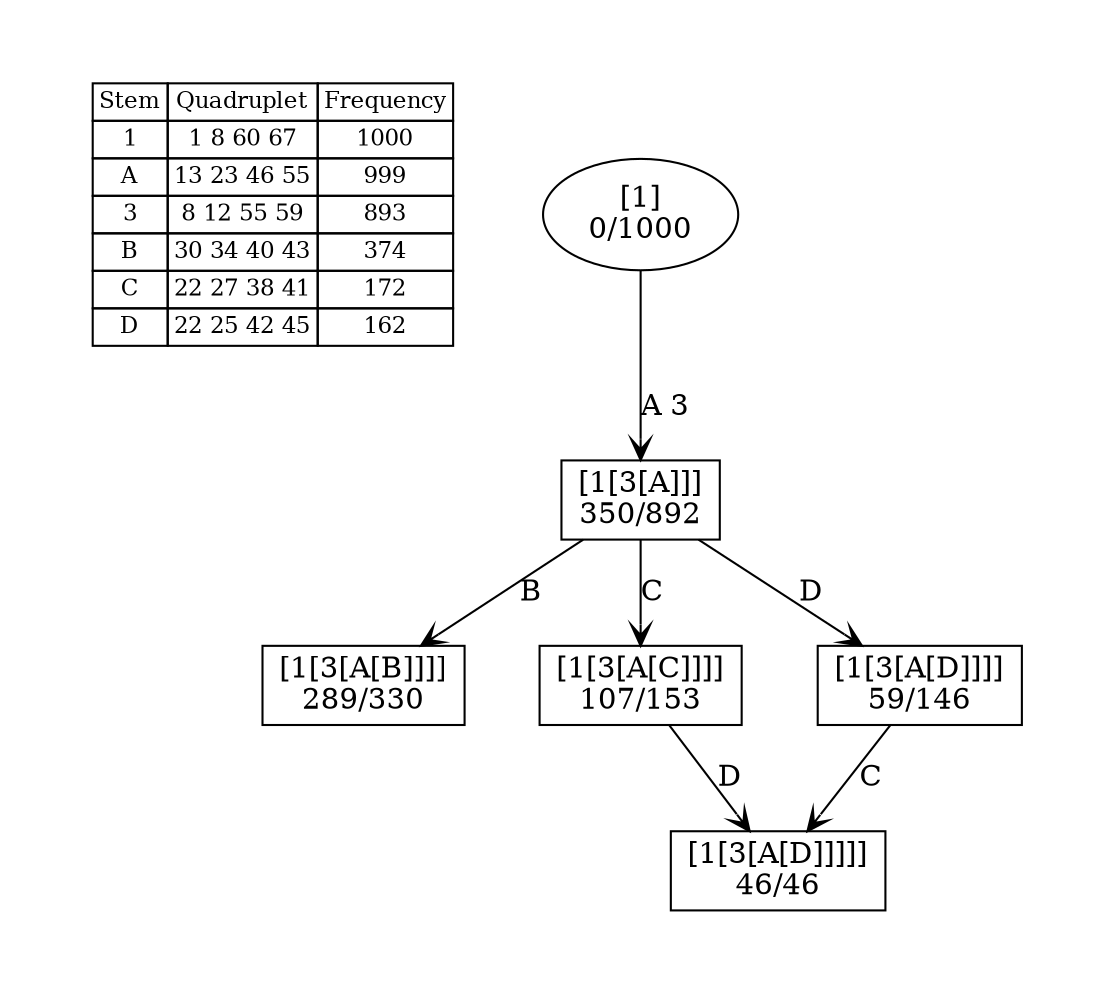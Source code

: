 digraph G {
	pad = 0.5;
	nodesep = 0.5;
"legend" [label = < <table border="0" cellborder="1" cellspacing="0"><tr><td>Stem</td><td>Quadruplet</td><td>Frequency</td></tr>
<tr><td>1</td><td>1 8 60 67</td><td>1000</td></tr>
<tr><td>A</td><td>13 23 46 55</td><td>999</td></tr>
<tr><td>3</td><td>8 12 55 59</td><td>893</td></tr>
<tr><td>B</td><td>30 34 40 43</td><td>374</td></tr>
<tr><td>C</td><td>22 27 38 41</td><td>172</td></tr>
<tr><td>D</td><td>22 25 42 45</td><td>162</td></tr>
</table>>, shape = plaintext, fontsize=11];
"1 A 3 " [shape = box];
"1 A 3 B " [shape = box];
"1 A 3 C " [shape = box];
"1 A 3 D " [shape = box];
"1 A 3 C D " [shape = box];
"1 A 3 " [label = "[1[3[A]]]\n350/892"];
"1 A 3 B " [label = "[1[3[A[B]]]]\n289/330"];
"1 A 3 C " [label = "[1[3[A[C]]]]\n107/153"];
"1 A 3 D " [label = "[1[3[A[D]]]]\n59/146"];
"1 A 3 C D " [label = "[1[3[A[D]]]]]\n46/46"];
"1 " [label = "[1]\n0/1000"];
"1 A 3 " -> "1 A 3 B " [label = "B ", arrowhead = vee];
"1 A 3 " -> "1 A 3 C " [label = "C ", arrowhead = vee];
"1 A 3 " -> "1 A 3 D " [label = "D ", arrowhead = vee];
"1 A 3 C " -> "1 A 3 C D " [label = "D ", arrowhead = vee];
"1 A 3 D " -> "1 A 3 C D " [label = "C ", arrowhead = vee];
"1 " -> "1 A 3 " [label = "A 3 ", arrowhead = vee];
}